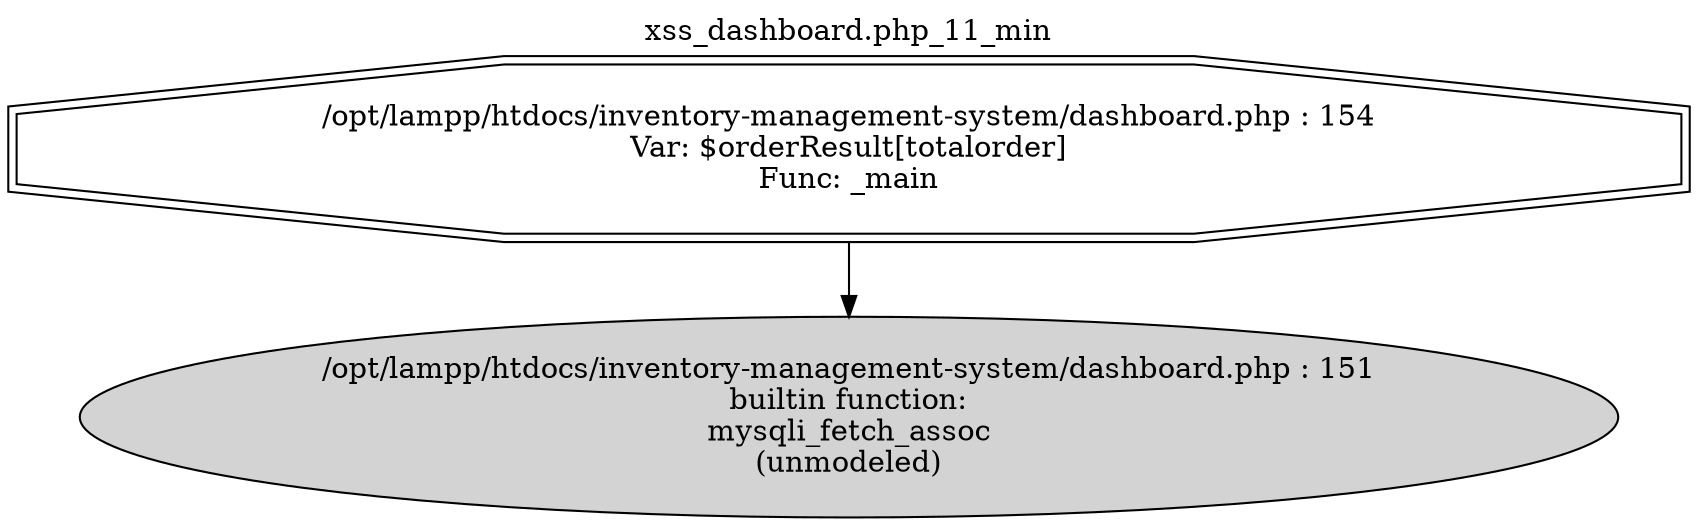 digraph cfg {
  label="xss_dashboard.php_11_min";
  labelloc=t;
  n1 [shape=doubleoctagon, label="/opt/lampp/htdocs/inventory-management-system/dashboard.php : 154\nVar: $orderResult[totalorder]\nFunc: _main\n"];
  n2 [shape=ellipse, label="/opt/lampp/htdocs/inventory-management-system/dashboard.php : 151\nbuiltin function:\nmysqli_fetch_assoc\n(unmodeled)\n",style=filled];
  n1 -> n2;
}
